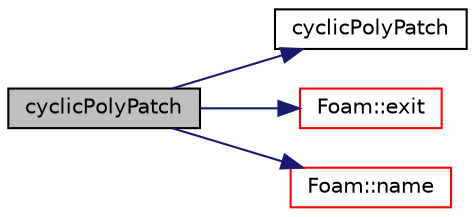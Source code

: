 digraph "cyclicPolyPatch"
{
  bgcolor="transparent";
  edge [fontname="Helvetica",fontsize="10",labelfontname="Helvetica",labelfontsize="10"];
  node [fontname="Helvetica",fontsize="10",shape=record];
  rankdir="LR";
  Node315 [label="cyclicPolyPatch",height=0.2,width=0.4,color="black", fillcolor="grey75", style="filled", fontcolor="black"];
  Node315 -> Node316 [color="midnightblue",fontsize="10",style="solid",fontname="Helvetica"];
  Node316 [label="cyclicPolyPatch",height=0.2,width=0.4,color="black",URL="$a28589.html#a58a7aedb10ea315520b6f36d5fa73823",tooltip="Construct from components. "];
  Node315 -> Node317 [color="midnightblue",fontsize="10",style="solid",fontname="Helvetica"];
  Node317 [label="Foam::exit",height=0.2,width=0.4,color="red",URL="$a21851.html#a06ca7250d8e89caf05243ec094843642"];
  Node315 -> Node366 [color="midnightblue",fontsize="10",style="solid",fontname="Helvetica"];
  Node366 [label="Foam::name",height=0.2,width=0.4,color="red",URL="$a21851.html#adcb0df2bd4953cb6bb390272d8263c3a",tooltip="Return a string representation of a complex. "];
}
